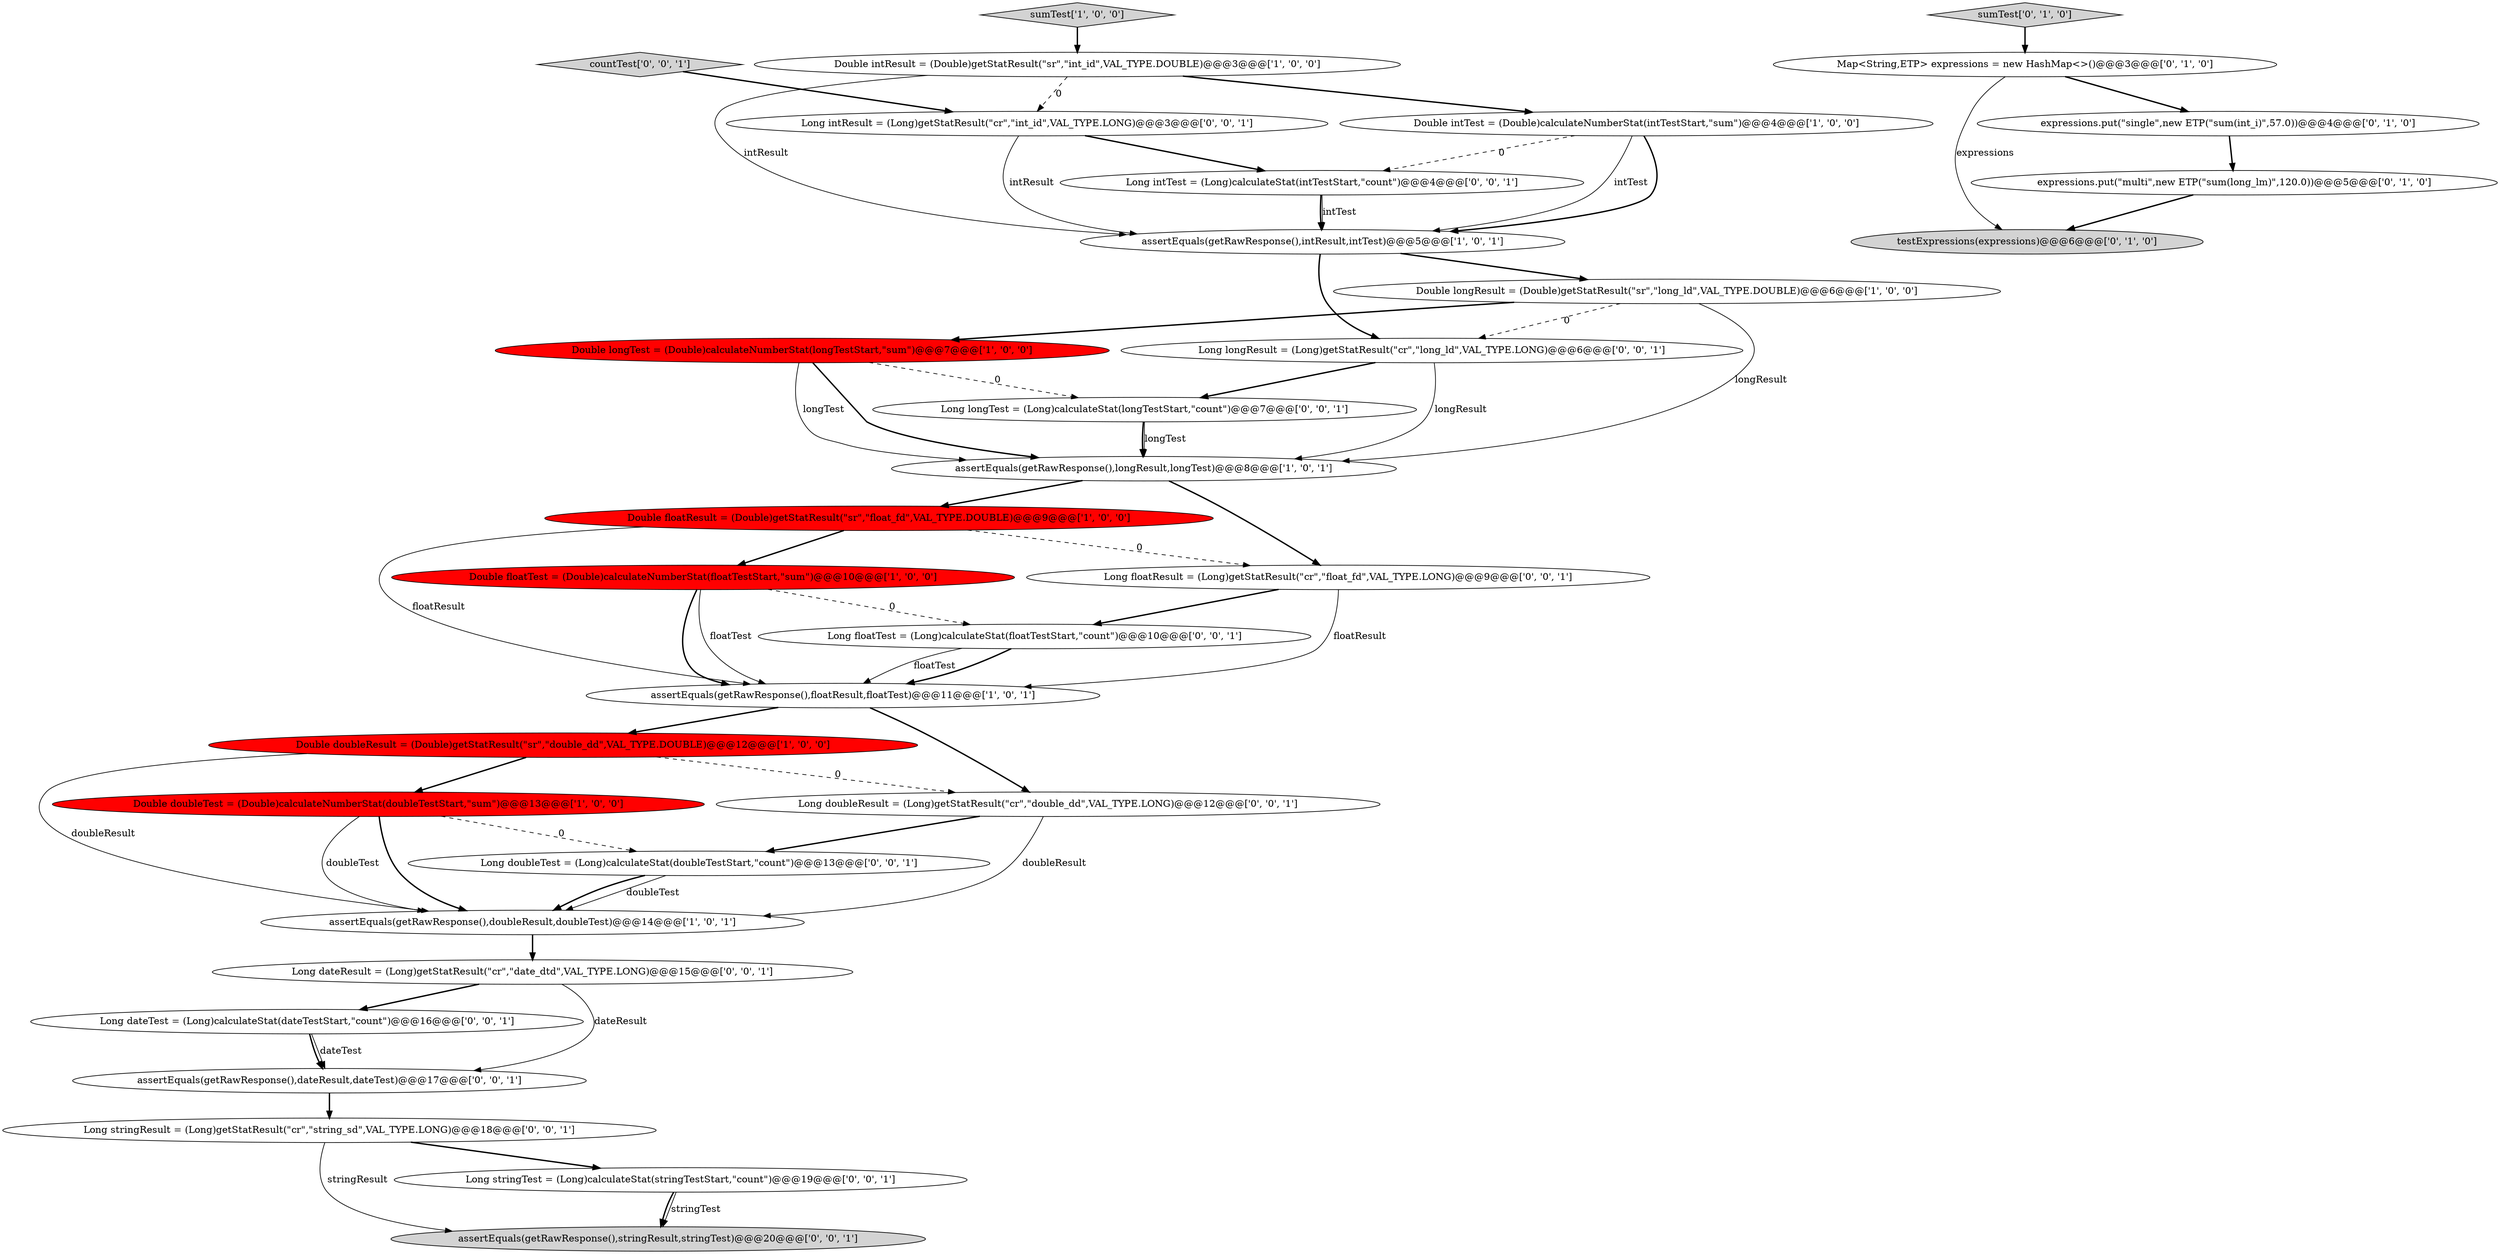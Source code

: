 digraph {
3 [style = filled, label = "Double longTest = (Double)calculateNumberStat(longTestStart,\"sum\")@@@7@@@['1', '0', '0']", fillcolor = red, shape = ellipse image = "AAA1AAABBB1BBB"];
8 [style = filled, label = "Double doubleResult = (Double)getStatResult(\"sr\",\"double_dd\",VAL_TYPE.DOUBLE)@@@12@@@['1', '0', '0']", fillcolor = red, shape = ellipse image = "AAA1AAABBB1BBB"];
17 [style = filled, label = "testExpressions(expressions)@@@6@@@['0', '1', '0']", fillcolor = lightgray, shape = ellipse image = "AAA0AAABBB2BBB"];
2 [style = filled, label = "Double intTest = (Double)calculateNumberStat(intTestStart,\"sum\")@@@4@@@['1', '0', '0']", fillcolor = white, shape = ellipse image = "AAA0AAABBB1BBB"];
4 [style = filled, label = "Double floatResult = (Double)getStatResult(\"sr\",\"float_fd\",VAL_TYPE.DOUBLE)@@@9@@@['1', '0', '0']", fillcolor = red, shape = ellipse image = "AAA1AAABBB1BBB"];
21 [style = filled, label = "Long doubleResult = (Long)getStatResult(\"cr\",\"double_dd\",VAL_TYPE.LONG)@@@12@@@['0', '0', '1']", fillcolor = white, shape = ellipse image = "AAA0AAABBB3BBB"];
28 [style = filled, label = "Long intTest = (Long)calculateStat(intTestStart,\"count\")@@@4@@@['0', '0', '1']", fillcolor = white, shape = ellipse image = "AAA0AAABBB3BBB"];
18 [style = filled, label = "Long floatTest = (Long)calculateStat(floatTestStart,\"count\")@@@10@@@['0', '0', '1']", fillcolor = white, shape = ellipse image = "AAA0AAABBB3BBB"];
29 [style = filled, label = "assertEquals(getRawResponse(),stringResult,stringTest)@@@20@@@['0', '0', '1']", fillcolor = lightgray, shape = ellipse image = "AAA0AAABBB3BBB"];
30 [style = filled, label = "Long floatResult = (Long)getStatResult(\"cr\",\"float_fd\",VAL_TYPE.LONG)@@@9@@@['0', '0', '1']", fillcolor = white, shape = ellipse image = "AAA0AAABBB3BBB"];
5 [style = filled, label = "assertEquals(getRawResponse(),floatResult,floatTest)@@@11@@@['1', '0', '1']", fillcolor = white, shape = ellipse image = "AAA0AAABBB1BBB"];
19 [style = filled, label = "Long dateResult = (Long)getStatResult(\"cr\",\"date_dtd\",VAL_TYPE.LONG)@@@15@@@['0', '0', '1']", fillcolor = white, shape = ellipse image = "AAA0AAABBB3BBB"];
26 [style = filled, label = "Long dateTest = (Long)calculateStat(dateTestStart,\"count\")@@@16@@@['0', '0', '1']", fillcolor = white, shape = ellipse image = "AAA0AAABBB3BBB"];
23 [style = filled, label = "Long longResult = (Long)getStatResult(\"cr\",\"long_ld\",VAL_TYPE.LONG)@@@6@@@['0', '0', '1']", fillcolor = white, shape = ellipse image = "AAA0AAABBB3BBB"];
6 [style = filled, label = "Double intResult = (Double)getStatResult(\"sr\",\"int_id\",VAL_TYPE.DOUBLE)@@@3@@@['1', '0', '0']", fillcolor = white, shape = ellipse image = "AAA0AAABBB1BBB"];
0 [style = filled, label = "assertEquals(getRawResponse(),intResult,intTest)@@@5@@@['1', '0', '1']", fillcolor = white, shape = ellipse image = "AAA0AAABBB1BBB"];
14 [style = filled, label = "Map<String,ETP> expressions = new HashMap<>()@@@3@@@['0', '1', '0']", fillcolor = white, shape = ellipse image = "AAA0AAABBB2BBB"];
20 [style = filled, label = "assertEquals(getRawResponse(),dateResult,dateTest)@@@17@@@['0', '0', '1']", fillcolor = white, shape = ellipse image = "AAA0AAABBB3BBB"];
7 [style = filled, label = "assertEquals(getRawResponse(),longResult,longTest)@@@8@@@['1', '0', '1']", fillcolor = white, shape = ellipse image = "AAA0AAABBB1BBB"];
16 [style = filled, label = "expressions.put(\"multi\",new ETP(\"sum(long_lm)\",120.0))@@@5@@@['0', '1', '0']", fillcolor = white, shape = ellipse image = "AAA0AAABBB2BBB"];
25 [style = filled, label = "Long longTest = (Long)calculateStat(longTestStart,\"count\")@@@7@@@['0', '0', '1']", fillcolor = white, shape = ellipse image = "AAA0AAABBB3BBB"];
32 [style = filled, label = "Long intResult = (Long)getStatResult(\"cr\",\"int_id\",VAL_TYPE.LONG)@@@3@@@['0', '0', '1']", fillcolor = white, shape = ellipse image = "AAA0AAABBB3BBB"];
13 [style = filled, label = "expressions.put(\"single\",new ETP(\"sum(int_i)\",57.0))@@@4@@@['0', '1', '0']", fillcolor = white, shape = ellipse image = "AAA0AAABBB2BBB"];
11 [style = filled, label = "assertEquals(getRawResponse(),doubleResult,doubleTest)@@@14@@@['1', '0', '1']", fillcolor = white, shape = ellipse image = "AAA0AAABBB1BBB"];
12 [style = filled, label = "Double doubleTest = (Double)calculateNumberStat(doubleTestStart,\"sum\")@@@13@@@['1', '0', '0']", fillcolor = red, shape = ellipse image = "AAA1AAABBB1BBB"];
31 [style = filled, label = "Long stringResult = (Long)getStatResult(\"cr\",\"string_sd\",VAL_TYPE.LONG)@@@18@@@['0', '0', '1']", fillcolor = white, shape = ellipse image = "AAA0AAABBB3BBB"];
22 [style = filled, label = "countTest['0', '0', '1']", fillcolor = lightgray, shape = diamond image = "AAA0AAABBB3BBB"];
27 [style = filled, label = "Long stringTest = (Long)calculateStat(stringTestStart,\"count\")@@@19@@@['0', '0', '1']", fillcolor = white, shape = ellipse image = "AAA0AAABBB3BBB"];
9 [style = filled, label = "sumTest['1', '0', '0']", fillcolor = lightgray, shape = diamond image = "AAA0AAABBB1BBB"];
15 [style = filled, label = "sumTest['0', '1', '0']", fillcolor = lightgray, shape = diamond image = "AAA0AAABBB2BBB"];
10 [style = filled, label = "Double floatTest = (Double)calculateNumberStat(floatTestStart,\"sum\")@@@10@@@['1', '0', '0']", fillcolor = red, shape = ellipse image = "AAA1AAABBB1BBB"];
1 [style = filled, label = "Double longResult = (Double)getStatResult(\"sr\",\"long_ld\",VAL_TYPE.DOUBLE)@@@6@@@['1', '0', '0']", fillcolor = white, shape = ellipse image = "AAA0AAABBB1BBB"];
24 [style = filled, label = "Long doubleTest = (Long)calculateStat(doubleTestStart,\"count\")@@@13@@@['0', '0', '1']", fillcolor = white, shape = ellipse image = "AAA0AAABBB3BBB"];
4->10 [style = bold, label=""];
4->5 [style = solid, label="floatResult"];
5->8 [style = bold, label=""];
23->25 [style = bold, label=""];
2->0 [style = solid, label="intTest"];
12->11 [style = solid, label="doubleTest"];
30->5 [style = solid, label="floatResult"];
8->11 [style = solid, label="doubleResult"];
18->5 [style = solid, label="floatTest"];
15->14 [style = bold, label=""];
7->30 [style = bold, label=""];
6->32 [style = dashed, label="0"];
19->20 [style = solid, label="dateResult"];
12->11 [style = bold, label=""];
1->3 [style = bold, label=""];
4->30 [style = dashed, label="0"];
22->32 [style = bold, label=""];
24->11 [style = solid, label="doubleTest"];
21->24 [style = bold, label=""];
20->31 [style = bold, label=""];
32->0 [style = solid, label="intResult"];
7->4 [style = bold, label=""];
16->17 [style = bold, label=""];
8->21 [style = dashed, label="0"];
11->19 [style = bold, label=""];
25->7 [style = solid, label="longTest"];
3->7 [style = solid, label="longTest"];
25->7 [style = bold, label=""];
30->18 [style = bold, label=""];
13->16 [style = bold, label=""];
21->11 [style = solid, label="doubleResult"];
1->7 [style = solid, label="longResult"];
9->6 [style = bold, label=""];
6->2 [style = bold, label=""];
27->29 [style = solid, label="stringTest"];
28->0 [style = bold, label=""];
5->21 [style = bold, label=""];
2->0 [style = bold, label=""];
10->5 [style = bold, label=""];
0->23 [style = bold, label=""];
31->27 [style = bold, label=""];
3->7 [style = bold, label=""];
24->11 [style = bold, label=""];
0->1 [style = bold, label=""];
18->5 [style = bold, label=""];
19->26 [style = bold, label=""];
23->7 [style = solid, label="longResult"];
12->24 [style = dashed, label="0"];
2->28 [style = dashed, label="0"];
10->5 [style = solid, label="floatTest"];
6->0 [style = solid, label="intResult"];
14->17 [style = solid, label="expressions"];
26->20 [style = solid, label="dateTest"];
31->29 [style = solid, label="stringResult"];
14->13 [style = bold, label=""];
27->29 [style = bold, label=""];
32->28 [style = bold, label=""];
28->0 [style = solid, label="intTest"];
1->23 [style = dashed, label="0"];
8->12 [style = bold, label=""];
10->18 [style = dashed, label="0"];
26->20 [style = bold, label=""];
3->25 [style = dashed, label="0"];
}
